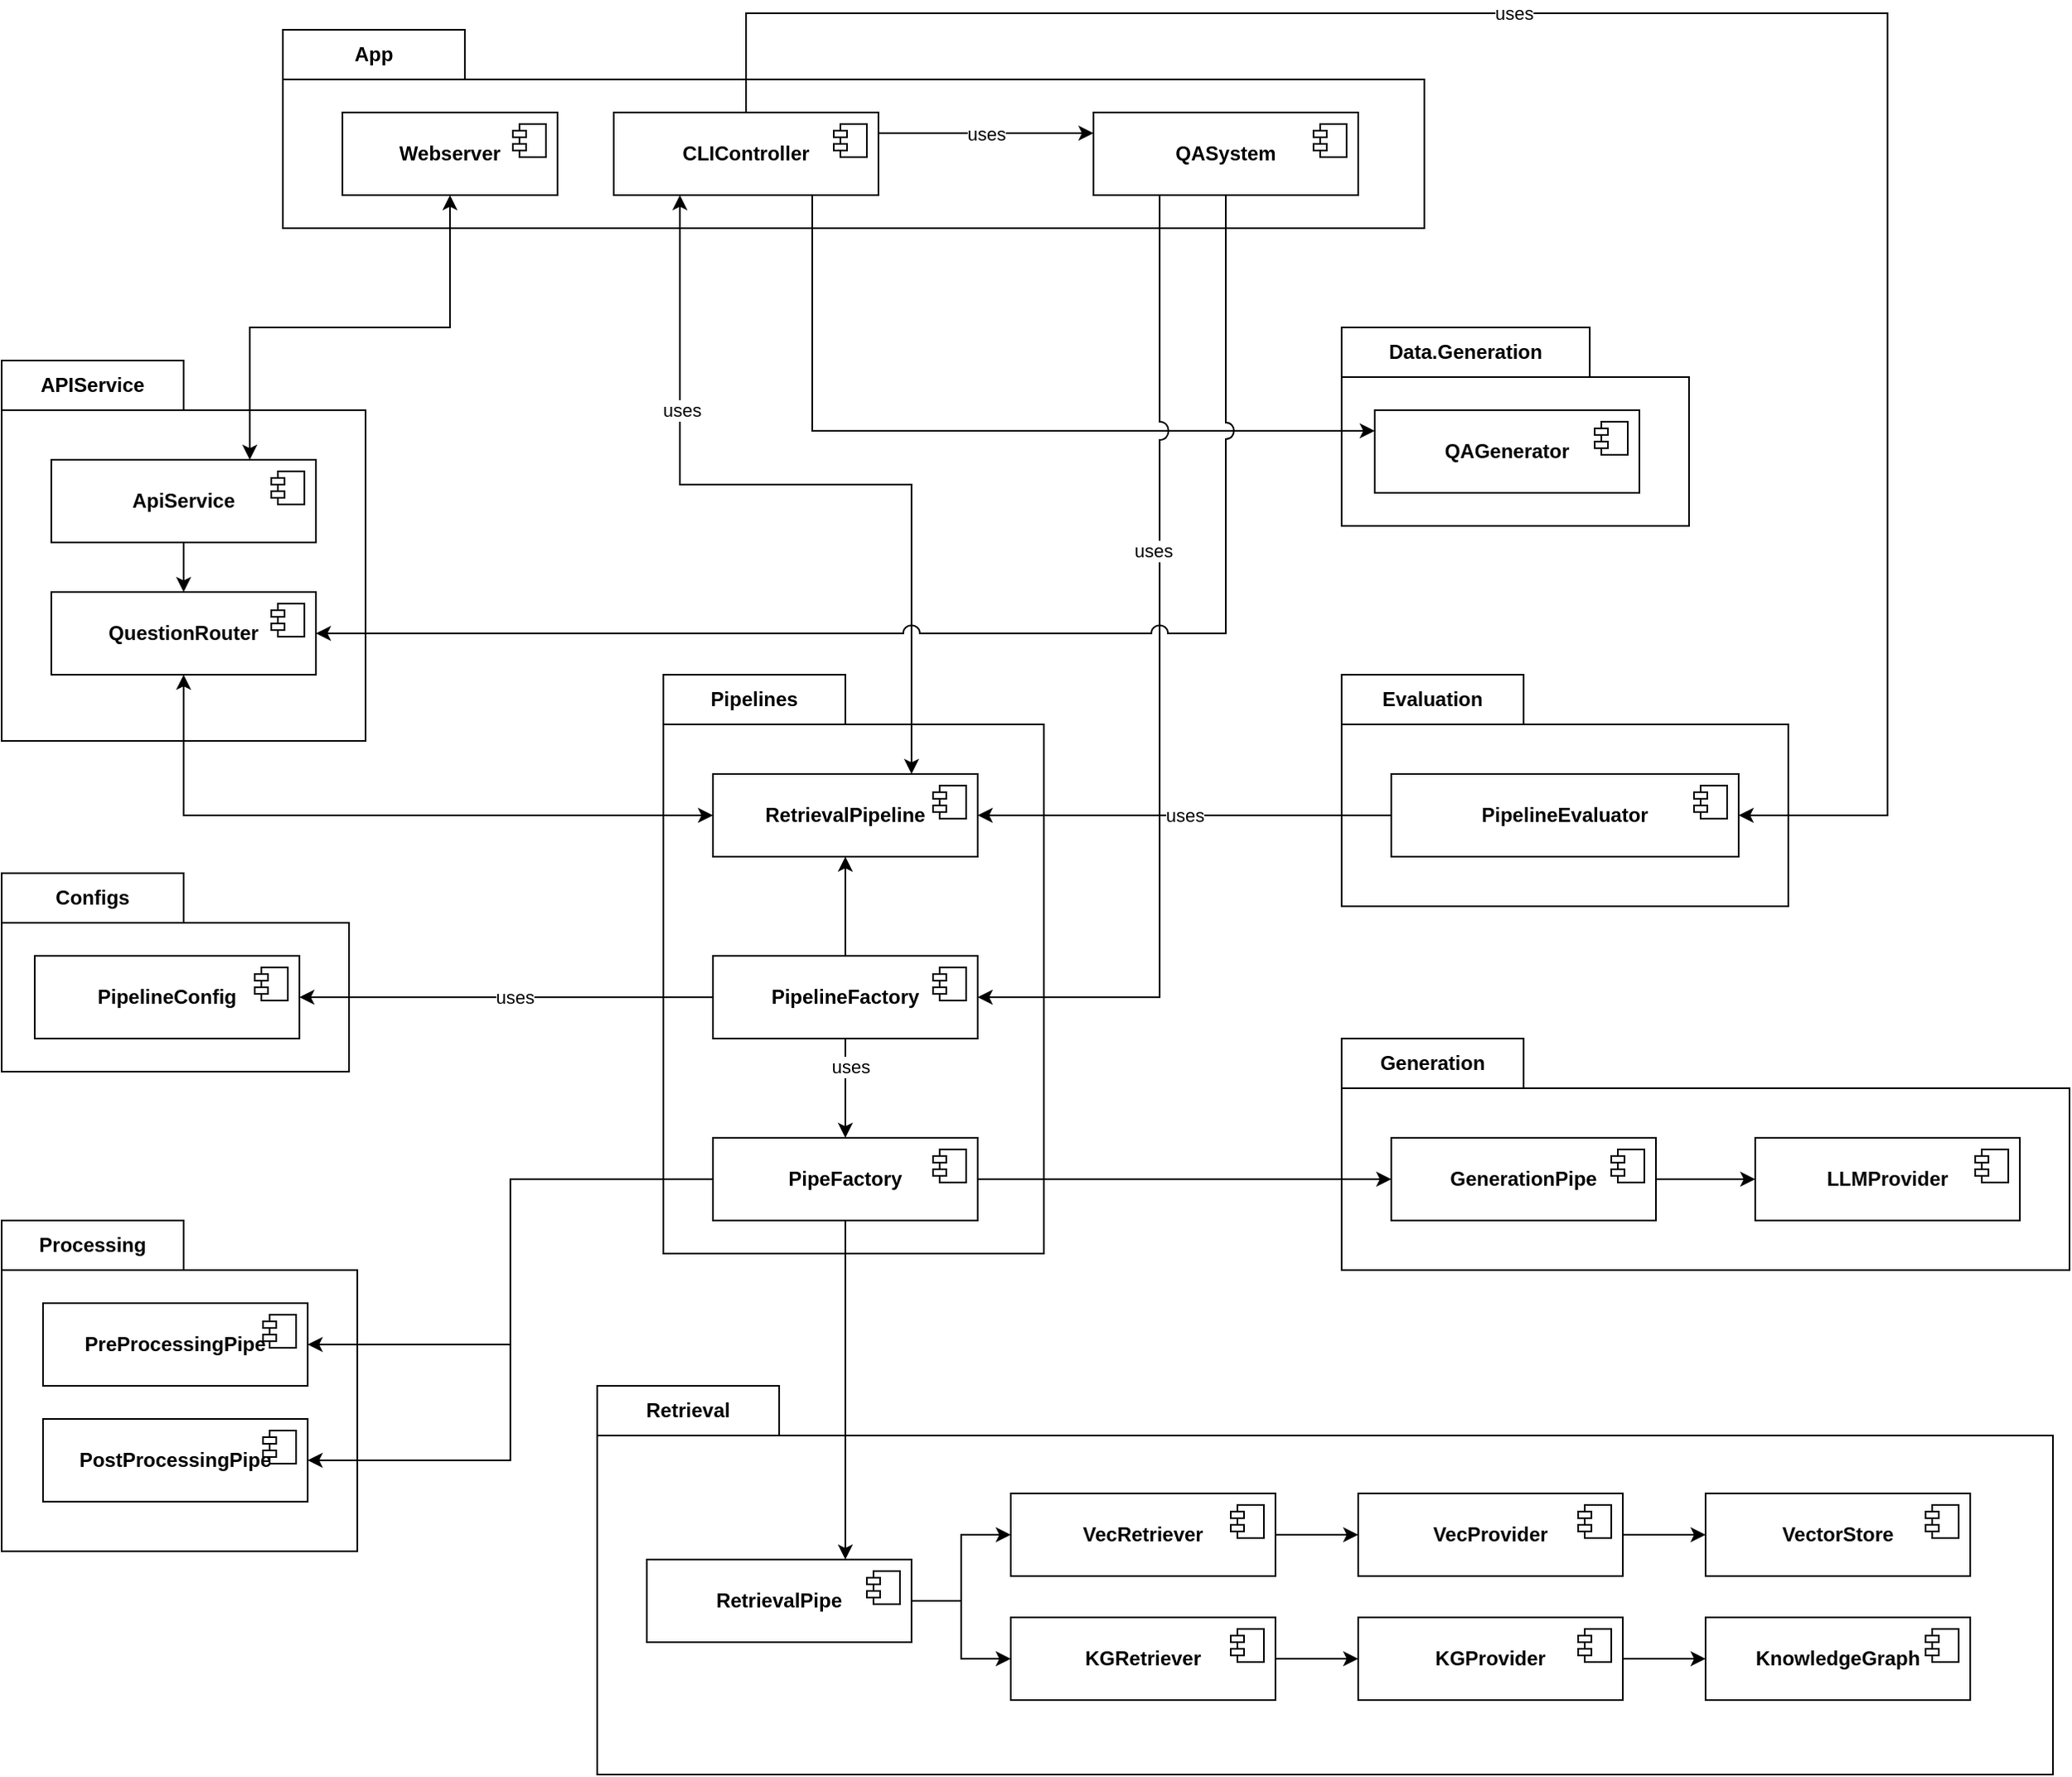 <mxfile version="26.2.2">
  <diagram name="Page-1" id="umCVKsHhL6JN4frXIh-7">
    <mxGraphModel dx="185" dy="1835" grid="1" gridSize="10" guides="1" tooltips="1" connect="1" arrows="1" fold="1" page="0" pageScale="1" pageWidth="827" pageHeight="1169" math="0" shadow="0">
      <root>
        <mxCell id="0" />
        <mxCell id="1" parent="0" />
        <mxCell id="RlJ1LxmoNNV3T5dokcEm-36" value="Retrieval" style="shape=folder;fontStyle=1;tabWidth=110;tabHeight=30;tabPosition=left;html=1;boundedLbl=1;labelInHeader=1;container=1;collapsible=0;recursiveResize=0;whiteSpace=wrap;" parent="1" vertex="1">
          <mxGeometry x="1840" y="320" width="880" height="235" as="geometry" />
        </mxCell>
        <mxCell id="RlJ1LxmoNNV3T5dokcEm-58" style="edgeStyle=orthogonalEdgeStyle;shape=connector;rounded=0;orthogonalLoop=1;jettySize=auto;html=1;entryX=1;entryY=0.5;entryDx=0;entryDy=0;strokeColor=default;align=center;verticalAlign=middle;fontFamily=Helvetica;fontSize=11;fontColor=default;labelBackgroundColor=default;startArrow=classic;startFill=1;endArrow=none;endFill=0;" parent="RlJ1LxmoNNV3T5dokcEm-36" source="RlJ1LxmoNNV3T5dokcEm-5" target="RlJ1LxmoNNV3T5dokcEm-48" edge="1">
          <mxGeometry relative="1" as="geometry" />
        </mxCell>
        <mxCell id="RlJ1LxmoNNV3T5dokcEm-5" value="&lt;b&gt;VecRetriever&lt;/b&gt;" style="html=1;dropTarget=0;whiteSpace=wrap;" parent="RlJ1LxmoNNV3T5dokcEm-36" vertex="1">
          <mxGeometry x="250" y="65" width="160" height="50" as="geometry" />
        </mxCell>
        <mxCell id="RlJ1LxmoNNV3T5dokcEm-6" value="" style="shape=module;jettyWidth=8;jettyHeight=4;" parent="RlJ1LxmoNNV3T5dokcEm-5" vertex="1">
          <mxGeometry x="1" width="20" height="20" relative="1" as="geometry">
            <mxPoint x="-27" y="7" as="offset" />
          </mxGeometry>
        </mxCell>
        <mxCell id="RlJ1LxmoNNV3T5dokcEm-59" style="edgeStyle=orthogonalEdgeStyle;shape=connector;rounded=0;orthogonalLoop=1;jettySize=auto;html=1;entryX=1;entryY=0.5;entryDx=0;entryDy=0;strokeColor=default;align=center;verticalAlign=middle;fontFamily=Helvetica;fontSize=11;fontColor=default;labelBackgroundColor=default;startArrow=classic;startFill=1;endArrow=none;endFill=0;" parent="RlJ1LxmoNNV3T5dokcEm-36" source="RlJ1LxmoNNV3T5dokcEm-8" target="RlJ1LxmoNNV3T5dokcEm-48" edge="1">
          <mxGeometry relative="1" as="geometry" />
        </mxCell>
        <mxCell id="RlJ1LxmoNNV3T5dokcEm-8" value="&lt;b&gt;KGRetriever&lt;/b&gt;" style="html=1;dropTarget=0;whiteSpace=wrap;" parent="RlJ1LxmoNNV3T5dokcEm-36" vertex="1">
          <mxGeometry x="250" y="140" width="160" height="50" as="geometry" />
        </mxCell>
        <mxCell id="RlJ1LxmoNNV3T5dokcEm-9" value="" style="shape=module;jettyWidth=8;jettyHeight=4;" parent="RlJ1LxmoNNV3T5dokcEm-8" vertex="1">
          <mxGeometry x="1" width="20" height="20" relative="1" as="geometry">
            <mxPoint x="-27" y="7" as="offset" />
          </mxGeometry>
        </mxCell>
        <mxCell id="RlJ1LxmoNNV3T5dokcEm-61" style="edgeStyle=orthogonalEdgeStyle;shape=connector;rounded=0;orthogonalLoop=1;jettySize=auto;html=1;entryX=1;entryY=0.5;entryDx=0;entryDy=0;strokeColor=default;align=center;verticalAlign=middle;fontFamily=Helvetica;fontSize=11;fontColor=default;labelBackgroundColor=default;startArrow=classic;startFill=1;endArrow=none;endFill=0;" parent="RlJ1LxmoNNV3T5dokcEm-36" source="RlJ1LxmoNNV3T5dokcEm-20" target="RlJ1LxmoNNV3T5dokcEm-8" edge="1">
          <mxGeometry relative="1" as="geometry" />
        </mxCell>
        <mxCell id="RlJ1LxmoNNV3T5dokcEm-20" value="&lt;b&gt;KGProvider&lt;/b&gt;" style="html=1;dropTarget=0;whiteSpace=wrap;" parent="RlJ1LxmoNNV3T5dokcEm-36" vertex="1">
          <mxGeometry x="460" y="140" width="160" height="50" as="geometry" />
        </mxCell>
        <mxCell id="RlJ1LxmoNNV3T5dokcEm-21" value="" style="shape=module;jettyWidth=8;jettyHeight=4;" parent="RlJ1LxmoNNV3T5dokcEm-20" vertex="1">
          <mxGeometry x="1" width="20" height="20" relative="1" as="geometry">
            <mxPoint x="-27" y="7" as="offset" />
          </mxGeometry>
        </mxCell>
        <mxCell id="RlJ1LxmoNNV3T5dokcEm-63" style="edgeStyle=orthogonalEdgeStyle;shape=connector;rounded=0;orthogonalLoop=1;jettySize=auto;html=1;entryX=1;entryY=0.5;entryDx=0;entryDy=0;strokeColor=default;align=center;verticalAlign=middle;fontFamily=Helvetica;fontSize=11;fontColor=default;labelBackgroundColor=default;startArrow=classic;startFill=1;endArrow=none;endFill=0;" parent="RlJ1LxmoNNV3T5dokcEm-36" source="RlJ1LxmoNNV3T5dokcEm-22" target="RlJ1LxmoNNV3T5dokcEm-20" edge="1">
          <mxGeometry relative="1" as="geometry" />
        </mxCell>
        <mxCell id="RlJ1LxmoNNV3T5dokcEm-22" value="&lt;b&gt;KnowledgeGraph&lt;/b&gt;" style="html=1;dropTarget=0;whiteSpace=wrap;" parent="RlJ1LxmoNNV3T5dokcEm-36" vertex="1">
          <mxGeometry x="670" y="140" width="160" height="50" as="geometry" />
        </mxCell>
        <mxCell id="RlJ1LxmoNNV3T5dokcEm-23" value="" style="shape=module;jettyWidth=8;jettyHeight=4;" parent="RlJ1LxmoNNV3T5dokcEm-22" vertex="1">
          <mxGeometry x="1" width="20" height="20" relative="1" as="geometry">
            <mxPoint x="-27" y="7" as="offset" />
          </mxGeometry>
        </mxCell>
        <mxCell id="RlJ1LxmoNNV3T5dokcEm-62" style="edgeStyle=orthogonalEdgeStyle;shape=connector;rounded=0;orthogonalLoop=1;jettySize=auto;html=1;entryX=1;entryY=0.5;entryDx=0;entryDy=0;strokeColor=default;align=center;verticalAlign=middle;fontFamily=Helvetica;fontSize=11;fontColor=default;labelBackgroundColor=default;startArrow=classic;startFill=1;endArrow=none;endFill=0;" parent="RlJ1LxmoNNV3T5dokcEm-36" source="RlJ1LxmoNNV3T5dokcEm-24" target="RlJ1LxmoNNV3T5dokcEm-26" edge="1">
          <mxGeometry relative="1" as="geometry" />
        </mxCell>
        <mxCell id="RlJ1LxmoNNV3T5dokcEm-24" value="&lt;b&gt;VectorStore&lt;/b&gt;" style="html=1;dropTarget=0;whiteSpace=wrap;" parent="RlJ1LxmoNNV3T5dokcEm-36" vertex="1">
          <mxGeometry x="670" y="65" width="160" height="50" as="geometry" />
        </mxCell>
        <mxCell id="RlJ1LxmoNNV3T5dokcEm-25" value="" style="shape=module;jettyWidth=8;jettyHeight=4;" parent="RlJ1LxmoNNV3T5dokcEm-24" vertex="1">
          <mxGeometry x="1" width="20" height="20" relative="1" as="geometry">
            <mxPoint x="-27" y="7" as="offset" />
          </mxGeometry>
        </mxCell>
        <mxCell id="RlJ1LxmoNNV3T5dokcEm-60" style="edgeStyle=orthogonalEdgeStyle;shape=connector;rounded=0;orthogonalLoop=1;jettySize=auto;html=1;entryX=1;entryY=0.5;entryDx=0;entryDy=0;strokeColor=default;align=center;verticalAlign=middle;fontFamily=Helvetica;fontSize=11;fontColor=default;labelBackgroundColor=default;startArrow=classic;startFill=1;endArrow=none;endFill=0;" parent="RlJ1LxmoNNV3T5dokcEm-36" source="RlJ1LxmoNNV3T5dokcEm-26" target="RlJ1LxmoNNV3T5dokcEm-5" edge="1">
          <mxGeometry relative="1" as="geometry" />
        </mxCell>
        <mxCell id="RlJ1LxmoNNV3T5dokcEm-26" value="&lt;b&gt;VecProvider&lt;/b&gt;" style="html=1;dropTarget=0;whiteSpace=wrap;" parent="RlJ1LxmoNNV3T5dokcEm-36" vertex="1">
          <mxGeometry x="460" y="65" width="160" height="50" as="geometry" />
        </mxCell>
        <mxCell id="RlJ1LxmoNNV3T5dokcEm-27" value="" style="shape=module;jettyWidth=8;jettyHeight=4;" parent="RlJ1LxmoNNV3T5dokcEm-26" vertex="1">
          <mxGeometry x="1" width="20" height="20" relative="1" as="geometry">
            <mxPoint x="-27" y="7" as="offset" />
          </mxGeometry>
        </mxCell>
        <mxCell id="RlJ1LxmoNNV3T5dokcEm-48" value="&lt;b&gt;RetrievalPipe&lt;/b&gt;" style="html=1;dropTarget=0;whiteSpace=wrap;" parent="RlJ1LxmoNNV3T5dokcEm-36" vertex="1">
          <mxGeometry x="30" y="105" width="160" height="50" as="geometry" />
        </mxCell>
        <mxCell id="RlJ1LxmoNNV3T5dokcEm-49" value="" style="shape=module;jettyWidth=8;jettyHeight=4;" parent="RlJ1LxmoNNV3T5dokcEm-48" vertex="1">
          <mxGeometry x="1" width="20" height="20" relative="1" as="geometry">
            <mxPoint x="-27" y="7" as="offset" />
          </mxGeometry>
        </mxCell>
        <mxCell id="RlJ1LxmoNNV3T5dokcEm-38" value="Pipelines" style="shape=folder;fontStyle=1;tabWidth=110;tabHeight=30;tabPosition=left;html=1;boundedLbl=1;labelInHeader=1;container=1;collapsible=0;recursiveResize=0;whiteSpace=wrap;" parent="1" vertex="1">
          <mxGeometry x="1880" y="-110" width="230" height="350" as="geometry" />
        </mxCell>
        <mxCell id="RlJ1LxmoNNV3T5dokcEm-67" style="edgeStyle=orthogonalEdgeStyle;shape=connector;rounded=0;orthogonalLoop=1;jettySize=auto;html=1;strokeColor=default;align=center;verticalAlign=middle;fontFamily=Helvetica;fontSize=11;fontColor=default;labelBackgroundColor=default;startArrow=classic;startFill=1;endArrow=none;endFill=0;exitX=0.5;exitY=1;exitDx=0;exitDy=0;" parent="RlJ1LxmoNNV3T5dokcEm-38" source="RlJ1LxmoNNV3T5dokcEm-12" target="RlJ1LxmoNNV3T5dokcEm-46" edge="1">
          <mxGeometry relative="1" as="geometry" />
        </mxCell>
        <mxCell id="RlJ1LxmoNNV3T5dokcEm-12" value="&lt;b&gt;RetrievalPipeline&lt;/b&gt;" style="html=1;dropTarget=0;whiteSpace=wrap;" parent="RlJ1LxmoNNV3T5dokcEm-38" vertex="1">
          <mxGeometry x="30" y="60" width="160" height="50" as="geometry" />
        </mxCell>
        <mxCell id="RlJ1LxmoNNV3T5dokcEm-13" value="" style="shape=module;jettyWidth=8;jettyHeight=4;" parent="RlJ1LxmoNNV3T5dokcEm-12" vertex="1">
          <mxGeometry x="1" width="20" height="20" relative="1" as="geometry">
            <mxPoint x="-27" y="7" as="offset" />
          </mxGeometry>
        </mxCell>
        <mxCell id="RlJ1LxmoNNV3T5dokcEm-46" value="&lt;b&gt;PipelineFactory&lt;/b&gt;" style="html=1;dropTarget=0;whiteSpace=wrap;" parent="RlJ1LxmoNNV3T5dokcEm-38" vertex="1">
          <mxGeometry x="30" y="170" width="160" height="50" as="geometry" />
        </mxCell>
        <mxCell id="RlJ1LxmoNNV3T5dokcEm-47" value="" style="shape=module;jettyWidth=8;jettyHeight=4;" parent="RlJ1LxmoNNV3T5dokcEm-46" vertex="1">
          <mxGeometry x="1" width="20" height="20" relative="1" as="geometry">
            <mxPoint x="-27" y="7" as="offset" />
          </mxGeometry>
        </mxCell>
        <mxCell id="RlJ1LxmoNNV3T5dokcEm-74" value="&lt;b&gt;PipeFactory&lt;/b&gt;" style="html=1;dropTarget=0;whiteSpace=wrap;" parent="RlJ1LxmoNNV3T5dokcEm-38" vertex="1">
          <mxGeometry x="30" y="280" width="160" height="50" as="geometry" />
        </mxCell>
        <mxCell id="RlJ1LxmoNNV3T5dokcEm-75" value="" style="shape=module;jettyWidth=8;jettyHeight=4;" parent="RlJ1LxmoNNV3T5dokcEm-74" vertex="1">
          <mxGeometry x="1" width="20" height="20" relative="1" as="geometry">
            <mxPoint x="-27" y="7" as="offset" />
          </mxGeometry>
        </mxCell>
        <mxCell id="RlJ1LxmoNNV3T5dokcEm-78" style="edgeStyle=orthogonalEdgeStyle;shape=connector;rounded=0;orthogonalLoop=1;jettySize=auto;html=1;strokeColor=default;align=center;verticalAlign=middle;fontFamily=Helvetica;fontSize=11;fontColor=default;labelBackgroundColor=default;startArrow=none;startFill=0;endArrow=classic;endFill=1;" parent="RlJ1LxmoNNV3T5dokcEm-38" source="RlJ1LxmoNNV3T5dokcEm-46" target="RlJ1LxmoNNV3T5dokcEm-74" edge="1">
          <mxGeometry relative="1" as="geometry" />
        </mxCell>
        <mxCell id="RlJ1LxmoNNV3T5dokcEm-83" value="uses" style="edgeLabel;html=1;align=center;verticalAlign=middle;resizable=0;points=[];fontFamily=Helvetica;fontSize=11;fontColor=default;labelBackgroundColor=default;" parent="RlJ1LxmoNNV3T5dokcEm-78" vertex="1" connectable="0">
          <mxGeometry x="-0.442" y="3" relative="1" as="geometry">
            <mxPoint as="offset" />
          </mxGeometry>
        </mxCell>
        <mxCell id="c6rv0-CbIbIfdMLlh0Rp-22" value="App" style="shape=folder;fontStyle=1;tabWidth=110;tabHeight=30;tabPosition=left;html=1;boundedLbl=1;labelInHeader=1;container=1;collapsible=0;recursiveResize=0;whiteSpace=wrap;" parent="1" vertex="1">
          <mxGeometry x="1650" y="-500" width="690" height="120" as="geometry" />
        </mxCell>
        <mxCell id="c6rv0-CbIbIfdMLlh0Rp-36" value="&lt;b&gt;Webserver&lt;/b&gt;" style="html=1;dropTarget=0;whiteSpace=wrap;" parent="c6rv0-CbIbIfdMLlh0Rp-22" vertex="1">
          <mxGeometry x="36" y="50" width="130" height="50" as="geometry" />
        </mxCell>
        <mxCell id="c6rv0-CbIbIfdMLlh0Rp-37" value="" style="shape=module;jettyWidth=8;jettyHeight=4;" parent="c6rv0-CbIbIfdMLlh0Rp-36" vertex="1">
          <mxGeometry x="1" width="20" height="20" relative="1" as="geometry">
            <mxPoint x="-27" y="7" as="offset" />
          </mxGeometry>
        </mxCell>
        <mxCell id="0arSnTIY1_6R8fimPSZV-3" value="uses" style="edgeStyle=orthogonalEdgeStyle;rounded=0;orthogonalLoop=1;jettySize=auto;html=1;exitX=1;exitY=0.25;exitDx=0;exitDy=0;entryX=0;entryY=0.25;entryDx=0;entryDy=0;" parent="c6rv0-CbIbIfdMLlh0Rp-22" source="RlJ1LxmoNNV3T5dokcEm-94" target="0arSnTIY1_6R8fimPSZV-1" edge="1">
          <mxGeometry relative="1" as="geometry" />
        </mxCell>
        <mxCell id="RlJ1LxmoNNV3T5dokcEm-94" value="&lt;b&gt;CLIController&lt;/b&gt;" style="html=1;dropTarget=0;whiteSpace=wrap;" parent="c6rv0-CbIbIfdMLlh0Rp-22" vertex="1">
          <mxGeometry x="200" y="50" width="160" height="50" as="geometry" />
        </mxCell>
        <mxCell id="RlJ1LxmoNNV3T5dokcEm-95" value="" style="shape=module;jettyWidth=8;jettyHeight=4;" parent="RlJ1LxmoNNV3T5dokcEm-94" vertex="1">
          <mxGeometry x="1" width="20" height="20" relative="1" as="geometry">
            <mxPoint x="-27" y="7" as="offset" />
          </mxGeometry>
        </mxCell>
        <mxCell id="0arSnTIY1_6R8fimPSZV-1" value="&lt;b&gt;QASystem&lt;/b&gt;" style="html=1;dropTarget=0;whiteSpace=wrap;" parent="c6rv0-CbIbIfdMLlh0Rp-22" vertex="1">
          <mxGeometry x="490" y="50" width="160" height="50" as="geometry" />
        </mxCell>
        <mxCell id="0arSnTIY1_6R8fimPSZV-2" value="" style="shape=module;jettyWidth=8;jettyHeight=4;" parent="0arSnTIY1_6R8fimPSZV-1" vertex="1">
          <mxGeometry x="1" width="20" height="20" relative="1" as="geometry">
            <mxPoint x="-27" y="7" as="offset" />
          </mxGeometry>
        </mxCell>
        <mxCell id="c6rv0-CbIbIfdMLlh0Rp-38" value="APIService" style="shape=folder;fontStyle=1;tabWidth=110;tabHeight=30;tabPosition=left;html=1;boundedLbl=1;labelInHeader=1;container=1;collapsible=0;recursiveResize=0;whiteSpace=wrap;" parent="1" vertex="1">
          <mxGeometry x="1480" y="-300" width="220" height="230" as="geometry" />
        </mxCell>
        <mxCell id="c6rv0-CbIbIfdMLlh0Rp-39" value="&lt;b&gt;QuestionRouter&lt;/b&gt;" style="html=1;dropTarget=0;whiteSpace=wrap;" parent="c6rv0-CbIbIfdMLlh0Rp-38" vertex="1">
          <mxGeometry x="30" y="140" width="160" height="50" as="geometry" />
        </mxCell>
        <mxCell id="c6rv0-CbIbIfdMLlh0Rp-40" value="" style="shape=module;jettyWidth=8;jettyHeight=4;" parent="c6rv0-CbIbIfdMLlh0Rp-39" vertex="1">
          <mxGeometry x="1" width="20" height="20" relative="1" as="geometry">
            <mxPoint x="-27" y="7" as="offset" />
          </mxGeometry>
        </mxCell>
        <mxCell id="0arSnTIY1_6R8fimPSZV-7" value="" style="edgeStyle=orthogonalEdgeStyle;rounded=0;orthogonalLoop=1;jettySize=auto;html=1;" parent="c6rv0-CbIbIfdMLlh0Rp-38" source="0arSnTIY1_6R8fimPSZV-5" target="c6rv0-CbIbIfdMLlh0Rp-39" edge="1">
          <mxGeometry relative="1" as="geometry" />
        </mxCell>
        <mxCell id="0arSnTIY1_6R8fimPSZV-5" value="&lt;b&gt;ApiService&lt;/b&gt;" style="html=1;dropTarget=0;whiteSpace=wrap;" parent="c6rv0-CbIbIfdMLlh0Rp-38" vertex="1">
          <mxGeometry x="30" y="60" width="160" height="50" as="geometry" />
        </mxCell>
        <mxCell id="0arSnTIY1_6R8fimPSZV-6" value="" style="shape=module;jettyWidth=8;jettyHeight=4;" parent="0arSnTIY1_6R8fimPSZV-5" vertex="1">
          <mxGeometry x="1" width="20" height="20" relative="1" as="geometry">
            <mxPoint x="-27" y="7" as="offset" />
          </mxGeometry>
        </mxCell>
        <mxCell id="c6rv0-CbIbIfdMLlh0Rp-45" value="" style="rounded=0;orthogonalLoop=1;jettySize=auto;html=1;entryX=0.75;entryY=0;entryDx=0;entryDy=0;exitX=0.5;exitY=1;exitDx=0;exitDy=0;startArrow=classic;startFill=1;edgeStyle=orthogonalEdgeStyle;" parent="1" source="c6rv0-CbIbIfdMLlh0Rp-36" target="0arSnTIY1_6R8fimPSZV-5" edge="1">
          <mxGeometry relative="1" as="geometry" />
        </mxCell>
        <mxCell id="RlJ1LxmoNNV3T5dokcEm-28" value="Generation" style="shape=folder;fontStyle=1;tabWidth=110;tabHeight=30;tabPosition=left;html=1;boundedLbl=1;labelInHeader=1;container=1;collapsible=0;recursiveResize=0;whiteSpace=wrap;" parent="1" vertex="1">
          <mxGeometry x="2290" y="110" width="440" height="140" as="geometry" />
        </mxCell>
        <mxCell id="RlJ1LxmoNNV3T5dokcEm-90" style="edgeStyle=orthogonalEdgeStyle;shape=connector;rounded=0;orthogonalLoop=1;jettySize=auto;html=1;entryX=0;entryY=0.5;entryDx=0;entryDy=0;strokeColor=default;align=center;verticalAlign=middle;fontFamily=Helvetica;fontSize=11;fontColor=default;labelBackgroundColor=default;startArrow=none;startFill=0;endArrow=classic;endFill=1;" parent="RlJ1LxmoNNV3T5dokcEm-28" source="RlJ1LxmoNNV3T5dokcEm-52" target="RlJ1LxmoNNV3T5dokcEm-18" edge="1">
          <mxGeometry relative="1" as="geometry" />
        </mxCell>
        <mxCell id="RlJ1LxmoNNV3T5dokcEm-52" value="&lt;b&gt;GenerationPipe&lt;/b&gt;" style="html=1;dropTarget=0;whiteSpace=wrap;" parent="RlJ1LxmoNNV3T5dokcEm-28" vertex="1">
          <mxGeometry x="30" y="60" width="160" height="50" as="geometry" />
        </mxCell>
        <mxCell id="RlJ1LxmoNNV3T5dokcEm-53" value="" style="shape=module;jettyWidth=8;jettyHeight=4;" parent="RlJ1LxmoNNV3T5dokcEm-52" vertex="1">
          <mxGeometry x="1" width="20" height="20" relative="1" as="geometry">
            <mxPoint x="-27" y="7" as="offset" />
          </mxGeometry>
        </mxCell>
        <mxCell id="RlJ1LxmoNNV3T5dokcEm-18" value="&lt;b&gt;LLMProvider&lt;/b&gt;" style="html=1;dropTarget=0;whiteSpace=wrap;" parent="RlJ1LxmoNNV3T5dokcEm-28" vertex="1">
          <mxGeometry x="250" y="60" width="160" height="50" as="geometry" />
        </mxCell>
        <mxCell id="RlJ1LxmoNNV3T5dokcEm-19" value="" style="shape=module;jettyWidth=8;jettyHeight=4;" parent="RlJ1LxmoNNV3T5dokcEm-18" vertex="1">
          <mxGeometry x="1" width="20" height="20" relative="1" as="geometry">
            <mxPoint x="-27" y="7" as="offset" />
          </mxGeometry>
        </mxCell>
        <mxCell id="RlJ1LxmoNNV3T5dokcEm-35" value="Data.Generation" style="shape=folder;fontStyle=1;tabWidth=150;tabHeight=30;tabPosition=left;html=1;boundedLbl=1;labelInHeader=1;container=1;collapsible=0;recursiveResize=0;whiteSpace=wrap;" parent="1" vertex="1">
          <mxGeometry x="2290" y="-320" width="210" height="120" as="geometry" />
        </mxCell>
        <mxCell id="RlJ1LxmoNNV3T5dokcEm-92" value="&lt;b&gt;QAGenerator&lt;/b&gt;" style="html=1;dropTarget=0;whiteSpace=wrap;" parent="RlJ1LxmoNNV3T5dokcEm-35" vertex="1">
          <mxGeometry x="20" y="50" width="160" height="50" as="geometry" />
        </mxCell>
        <mxCell id="RlJ1LxmoNNV3T5dokcEm-93" value="" style="shape=module;jettyWidth=8;jettyHeight=4;" parent="RlJ1LxmoNNV3T5dokcEm-92" vertex="1">
          <mxGeometry x="1" width="20" height="20" relative="1" as="geometry">
            <mxPoint x="-27" y="7" as="offset" />
          </mxGeometry>
        </mxCell>
        <mxCell id="RlJ1LxmoNNV3T5dokcEm-39" style="edgeStyle=orthogonalEdgeStyle;rounded=0;orthogonalLoop=1;jettySize=auto;html=1;startArrow=classic;startFill=1;entryX=0;entryY=0.5;entryDx=0;entryDy=0;exitX=0.5;exitY=1;exitDx=0;exitDy=0;" parent="1" source="c6rv0-CbIbIfdMLlh0Rp-39" target="RlJ1LxmoNNV3T5dokcEm-12" edge="1">
          <mxGeometry relative="1" as="geometry" />
        </mxCell>
        <mxCell id="RlJ1LxmoNNV3T5dokcEm-42" value="Configs" style="shape=folder;fontStyle=1;tabWidth=110;tabHeight=30;tabPosition=left;html=1;boundedLbl=1;labelInHeader=1;container=1;collapsible=0;recursiveResize=0;whiteSpace=wrap;" parent="1" vertex="1">
          <mxGeometry x="1480" y="10" width="210" height="120" as="geometry" />
        </mxCell>
        <mxCell id="RlJ1LxmoNNV3T5dokcEm-43" value="&lt;b&gt;PipelineConfig&lt;/b&gt;" style="html=1;dropTarget=0;whiteSpace=wrap;" parent="RlJ1LxmoNNV3T5dokcEm-42" vertex="1">
          <mxGeometry x="20" y="50" width="160" height="50" as="geometry" />
        </mxCell>
        <mxCell id="RlJ1LxmoNNV3T5dokcEm-44" value="" style="shape=module;jettyWidth=8;jettyHeight=4;" parent="RlJ1LxmoNNV3T5dokcEm-43" vertex="1">
          <mxGeometry x="1" width="20" height="20" relative="1" as="geometry">
            <mxPoint x="-27" y="7" as="offset" />
          </mxGeometry>
        </mxCell>
        <mxCell id="RlJ1LxmoNNV3T5dokcEm-66" value="Processing" style="shape=folder;fontStyle=1;tabWidth=110;tabHeight=30;tabPosition=left;html=1;boundedLbl=1;labelInHeader=1;container=1;collapsible=0;recursiveResize=0;whiteSpace=wrap;" parent="1" vertex="1">
          <mxGeometry x="1480" y="220" width="215" height="200" as="geometry" />
        </mxCell>
        <mxCell id="RlJ1LxmoNNV3T5dokcEm-50" value="&lt;b&gt;PreProcessingPipe&lt;/b&gt;" style="html=1;dropTarget=0;whiteSpace=wrap;" parent="RlJ1LxmoNNV3T5dokcEm-66" vertex="1">
          <mxGeometry x="25" y="50" width="160" height="50" as="geometry" />
        </mxCell>
        <mxCell id="RlJ1LxmoNNV3T5dokcEm-51" value="" style="shape=module;jettyWidth=8;jettyHeight=4;" parent="RlJ1LxmoNNV3T5dokcEm-50" vertex="1">
          <mxGeometry x="1" width="20" height="20" relative="1" as="geometry">
            <mxPoint x="-27" y="7" as="offset" />
          </mxGeometry>
        </mxCell>
        <mxCell id="RlJ1LxmoNNV3T5dokcEm-76" value="&lt;b&gt;PostProcessingPipe&lt;/b&gt;" style="html=1;dropTarget=0;whiteSpace=wrap;" parent="RlJ1LxmoNNV3T5dokcEm-66" vertex="1">
          <mxGeometry x="25" y="120" width="160" height="50" as="geometry" />
        </mxCell>
        <mxCell id="RlJ1LxmoNNV3T5dokcEm-77" value="" style="shape=module;jettyWidth=8;jettyHeight=4;" parent="RlJ1LxmoNNV3T5dokcEm-76" vertex="1">
          <mxGeometry x="1" width="20" height="20" relative="1" as="geometry">
            <mxPoint x="-27" y="7" as="offset" />
          </mxGeometry>
        </mxCell>
        <mxCell id="RlJ1LxmoNNV3T5dokcEm-70" style="edgeStyle=orthogonalEdgeStyle;shape=connector;rounded=0;orthogonalLoop=1;jettySize=auto;html=1;entryX=1;entryY=0.5;entryDx=0;entryDy=0;strokeColor=default;align=center;verticalAlign=middle;fontFamily=Helvetica;fontSize=11;fontColor=default;labelBackgroundColor=default;startArrow=none;startFill=0;endArrow=classic;endFill=1;" parent="1" source="RlJ1LxmoNNV3T5dokcEm-46" target="RlJ1LxmoNNV3T5dokcEm-43" edge="1">
          <mxGeometry relative="1" as="geometry" />
        </mxCell>
        <mxCell id="RlJ1LxmoNNV3T5dokcEm-71" value="uses" style="edgeLabel;html=1;align=center;verticalAlign=middle;resizable=0;points=[];fontFamily=Helvetica;fontSize=11;fontColor=default;labelBackgroundColor=default;" parent="RlJ1LxmoNNV3T5dokcEm-70" vertex="1" connectable="0">
          <mxGeometry x="-0.036" relative="1" as="geometry">
            <mxPoint as="offset" />
          </mxGeometry>
        </mxCell>
        <mxCell id="RlJ1LxmoNNV3T5dokcEm-79" style="edgeStyle=orthogonalEdgeStyle;shape=connector;rounded=0;orthogonalLoop=1;jettySize=auto;html=1;entryX=1;entryY=0.5;entryDx=0;entryDy=0;strokeColor=default;align=center;verticalAlign=middle;fontFamily=Helvetica;fontSize=11;fontColor=default;labelBackgroundColor=default;startArrow=none;startFill=0;endArrow=classic;endFill=1;" parent="1" source="RlJ1LxmoNNV3T5dokcEm-74" target="RlJ1LxmoNNV3T5dokcEm-50" edge="1">
          <mxGeometry relative="1" as="geometry" />
        </mxCell>
        <mxCell id="RlJ1LxmoNNV3T5dokcEm-80" style="edgeStyle=orthogonalEdgeStyle;shape=connector;rounded=0;orthogonalLoop=1;jettySize=auto;html=1;entryX=1;entryY=0.5;entryDx=0;entryDy=0;strokeColor=default;align=center;verticalAlign=middle;fontFamily=Helvetica;fontSize=11;fontColor=default;labelBackgroundColor=default;startArrow=none;startFill=0;endArrow=classic;endFill=1;" parent="1" source="RlJ1LxmoNNV3T5dokcEm-74" target="RlJ1LxmoNNV3T5dokcEm-76" edge="1">
          <mxGeometry relative="1" as="geometry" />
        </mxCell>
        <mxCell id="RlJ1LxmoNNV3T5dokcEm-81" style="edgeStyle=orthogonalEdgeStyle;shape=connector;rounded=0;orthogonalLoop=1;jettySize=auto;html=1;entryX=0;entryY=0.5;entryDx=0;entryDy=0;strokeColor=default;align=center;verticalAlign=middle;fontFamily=Helvetica;fontSize=11;fontColor=default;labelBackgroundColor=default;startArrow=none;startFill=0;endArrow=classic;endFill=1;" parent="1" source="RlJ1LxmoNNV3T5dokcEm-74" target="RlJ1LxmoNNV3T5dokcEm-52" edge="1">
          <mxGeometry relative="1" as="geometry" />
        </mxCell>
        <mxCell id="RlJ1LxmoNNV3T5dokcEm-82" style="edgeStyle=orthogonalEdgeStyle;shape=connector;rounded=0;orthogonalLoop=1;jettySize=auto;html=1;entryX=0.75;entryY=0;entryDx=0;entryDy=0;strokeColor=default;align=center;verticalAlign=middle;fontFamily=Helvetica;fontSize=11;fontColor=default;labelBackgroundColor=default;startArrow=none;startFill=0;endArrow=classic;endFill=1;exitX=0.5;exitY=1;exitDx=0;exitDy=0;" parent="1" source="RlJ1LxmoNNV3T5dokcEm-74" target="RlJ1LxmoNNV3T5dokcEm-48" edge="1">
          <mxGeometry relative="1" as="geometry" />
        </mxCell>
        <mxCell id="RlJ1LxmoNNV3T5dokcEm-101" style="edgeStyle=orthogonalEdgeStyle;shape=connector;rounded=0;orthogonalLoop=1;jettySize=auto;html=1;entryX=0;entryY=0.25;entryDx=0;entryDy=0;strokeColor=default;align=center;verticalAlign=middle;fontFamily=Helvetica;fontSize=11;fontColor=default;labelBackgroundColor=default;startArrow=none;startFill=0;endArrow=classic;endFill=1;exitX=0.75;exitY=1;exitDx=0;exitDy=0;" parent="1" source="RlJ1LxmoNNV3T5dokcEm-94" target="RlJ1LxmoNNV3T5dokcEm-92" edge="1">
          <mxGeometry relative="1" as="geometry" />
        </mxCell>
        <mxCell id="nBktnoozZhkjOSuf-rnY-2" style="edgeStyle=orthogonalEdgeStyle;rounded=0;orthogonalLoop=1;jettySize=auto;html=1;exitX=0.25;exitY=1;exitDx=0;exitDy=0;startArrow=classic;startFill=1;entryX=0.75;entryY=0;entryDx=0;entryDy=0;" parent="1" source="RlJ1LxmoNNV3T5dokcEm-94" target="RlJ1LxmoNNV3T5dokcEm-12" edge="1">
          <mxGeometry relative="1" as="geometry">
            <mxPoint x="1770" y="-60" as="targetPoint" />
          </mxGeometry>
        </mxCell>
        <mxCell id="nBktnoozZhkjOSuf-rnY-3" value="uses" style="edgeLabel;html=1;align=center;verticalAlign=middle;resizable=0;points=[];" parent="nBktnoozZhkjOSuf-rnY-2" vertex="1" connectable="0">
          <mxGeometry x="-0.599" y="-2" relative="1" as="geometry">
            <mxPoint x="3" y="32" as="offset" />
          </mxGeometry>
        </mxCell>
        <mxCell id="nBktnoozZhkjOSuf-rnY-4" style="edgeStyle=orthogonalEdgeStyle;rounded=0;orthogonalLoop=1;jettySize=auto;html=1;entryX=1;entryY=0.5;entryDx=0;entryDy=0;exitX=0.25;exitY=1;exitDx=0;exitDy=0;jumpStyle=arc;jumpSize=11;" parent="1" source="0arSnTIY1_6R8fimPSZV-1" target="RlJ1LxmoNNV3T5dokcEm-46" edge="1">
          <mxGeometry relative="1" as="geometry">
            <Array as="points">
              <mxPoint x="2180" y="85" />
            </Array>
          </mxGeometry>
        </mxCell>
        <mxCell id="nBktnoozZhkjOSuf-rnY-5" value="uses" style="edgeLabel;html=1;align=center;verticalAlign=middle;resizable=0;points=[];" parent="nBktnoozZhkjOSuf-rnY-4" vertex="1" connectable="0">
          <mxGeometry x="-0.278" y="-4" relative="1" as="geometry">
            <mxPoint as="offset" />
          </mxGeometry>
        </mxCell>
        <mxCell id="0arSnTIY1_6R8fimPSZV-4" style="edgeStyle=orthogonalEdgeStyle;rounded=0;orthogonalLoop=1;jettySize=auto;html=1;entryX=1;entryY=0.5;entryDx=0;entryDy=0;jumpStyle=arc;jumpSize=10;" parent="1" source="0arSnTIY1_6R8fimPSZV-1" target="c6rv0-CbIbIfdMLlh0Rp-39" edge="1">
          <mxGeometry relative="1" as="geometry">
            <Array as="points">
              <mxPoint x="2220" y="-135" />
            </Array>
          </mxGeometry>
        </mxCell>
        <mxCell id="0arSnTIY1_6R8fimPSZV-8" value="Evaluation" style="shape=folder;fontStyle=1;tabWidth=110;tabHeight=30;tabPosition=left;html=1;boundedLbl=1;labelInHeader=1;container=1;collapsible=0;recursiveResize=0;whiteSpace=wrap;" parent="1" vertex="1">
          <mxGeometry x="2290" y="-110" width="270" height="140" as="geometry" />
        </mxCell>
        <mxCell id="0arSnTIY1_6R8fimPSZV-9" value="&lt;b&gt;PipelineEvaluator&lt;/b&gt;" style="html=1;dropTarget=0;whiteSpace=wrap;" parent="0arSnTIY1_6R8fimPSZV-8" vertex="1">
          <mxGeometry x="30" y="60" width="210" height="50" as="geometry" />
        </mxCell>
        <mxCell id="0arSnTIY1_6R8fimPSZV-10" value="" style="shape=module;jettyWidth=8;jettyHeight=4;" parent="0arSnTIY1_6R8fimPSZV-9" vertex="1">
          <mxGeometry x="1" width="20" height="20" relative="1" as="geometry">
            <mxPoint x="-27" y="7" as="offset" />
          </mxGeometry>
        </mxCell>
        <mxCell id="0arSnTIY1_6R8fimPSZV-13" value="uses" style="edgeStyle=orthogonalEdgeStyle;rounded=0;orthogonalLoop=1;jettySize=auto;html=1;entryX=1;entryY=0.5;entryDx=0;entryDy=0;" parent="1" source="0arSnTIY1_6R8fimPSZV-9" target="RlJ1LxmoNNV3T5dokcEm-12" edge="1">
          <mxGeometry relative="1" as="geometry" />
        </mxCell>
        <mxCell id="0arSnTIY1_6R8fimPSZV-15" value="uses" style="edgeStyle=orthogonalEdgeStyle;rounded=0;orthogonalLoop=1;jettySize=auto;html=1;exitX=0.5;exitY=0;exitDx=0;exitDy=0;entryX=1;entryY=0.5;entryDx=0;entryDy=0;jumpStyle=arc;jumpSize=12;" parent="1" source="RlJ1LxmoNNV3T5dokcEm-94" target="0arSnTIY1_6R8fimPSZV-9" edge="1">
          <mxGeometry x="-0.209" relative="1" as="geometry">
            <Array as="points">
              <mxPoint x="1930" y="-510" />
              <mxPoint x="2620" y="-510" />
              <mxPoint x="2620" y="-25" />
            </Array>
            <mxPoint as="offset" />
          </mxGeometry>
        </mxCell>
      </root>
    </mxGraphModel>
  </diagram>
</mxfile>
